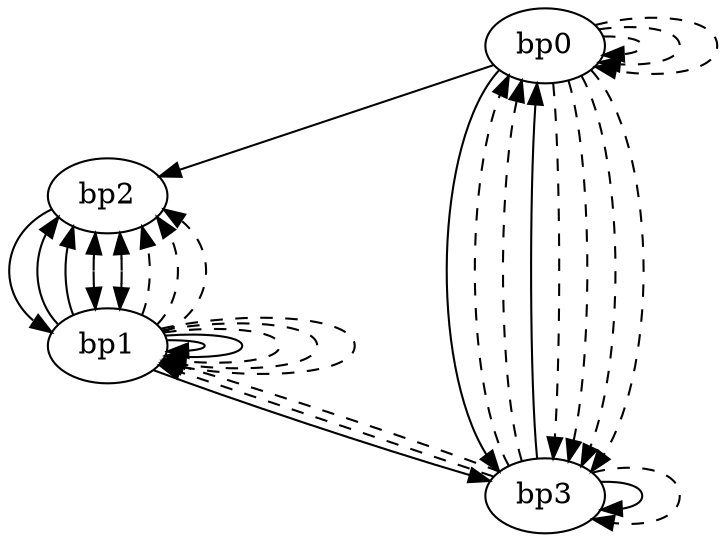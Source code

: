 digraph G {
    n0 [label="bp0"]
    n1 [label="bp1"]
    n2 [label="bp2"]
    n3 [label="bp3"]

    n0 -> n2 [label=""]
    n0 -> n3 [label=""]
    n0 -> n0 [style=dashed, label=""]
    n3 -> n0 [style=dashed, label=""]
    n3 -> n0 [style=dashed, label=""]
    n0 -> n0 [style=dashed, label=""]
    n0 -> n0 [style=dashed, label=""]
    n1 -> n2 [label=""]
    n1 -> n1 [label=""]
    n1 -> n2 [label=""]
    n1 -> n3 [label=""]
    n1 -> n1 [label=""]
    n1 -> n1 [style=dashed, label=""]
    n2 -> n1 [style=dashed, label=""]
    n1 -> n1 [style=dashed, label=""]
    n3 -> n1 [style=dashed, label=""]
    n1 -> n1 [style=dashed, label=""]
    n3 -> n1 [style=dashed, label=""]
    n2 -> n1 [style=dashed, label=""]
    n2 -> n1 [label=""]
    n1 -> n2 [style=dashed, label=""]
    n1 -> n2 [style=dashed, label=""]
    n1 -> n2 [style=dashed, label=""]
    n1 -> n2 [style=dashed, label=""]
    n1 -> n2 [style=dashed, label=""]
    n3 -> n3 [label=""]
    n3 -> n0 [label=""]
    n0 -> n3 [style=dashed, label=""]
    n3 -> n3 [style=dashed, label=""]
    n0 -> n3 [style=dashed, label=""]
    n0 -> n3 [style=dashed, label=""]
    n0 -> n3 [style=dashed, label=""]
}